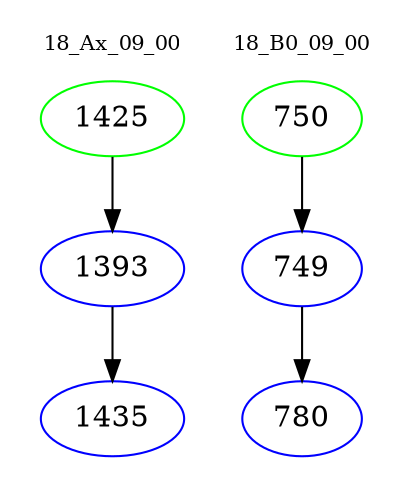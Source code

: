 digraph{
subgraph cluster_0 {
color = white
label = "18_Ax_09_00";
fontsize=10;
T0_1425 [label="1425", color="green"]
T0_1425 -> T0_1393 [color="black"]
T0_1393 [label="1393", color="blue"]
T0_1393 -> T0_1435 [color="black"]
T0_1435 [label="1435", color="blue"]
}
subgraph cluster_1 {
color = white
label = "18_B0_09_00";
fontsize=10;
T1_750 [label="750", color="green"]
T1_750 -> T1_749 [color="black"]
T1_749 [label="749", color="blue"]
T1_749 -> T1_780 [color="black"]
T1_780 [label="780", color="blue"]
}
}
